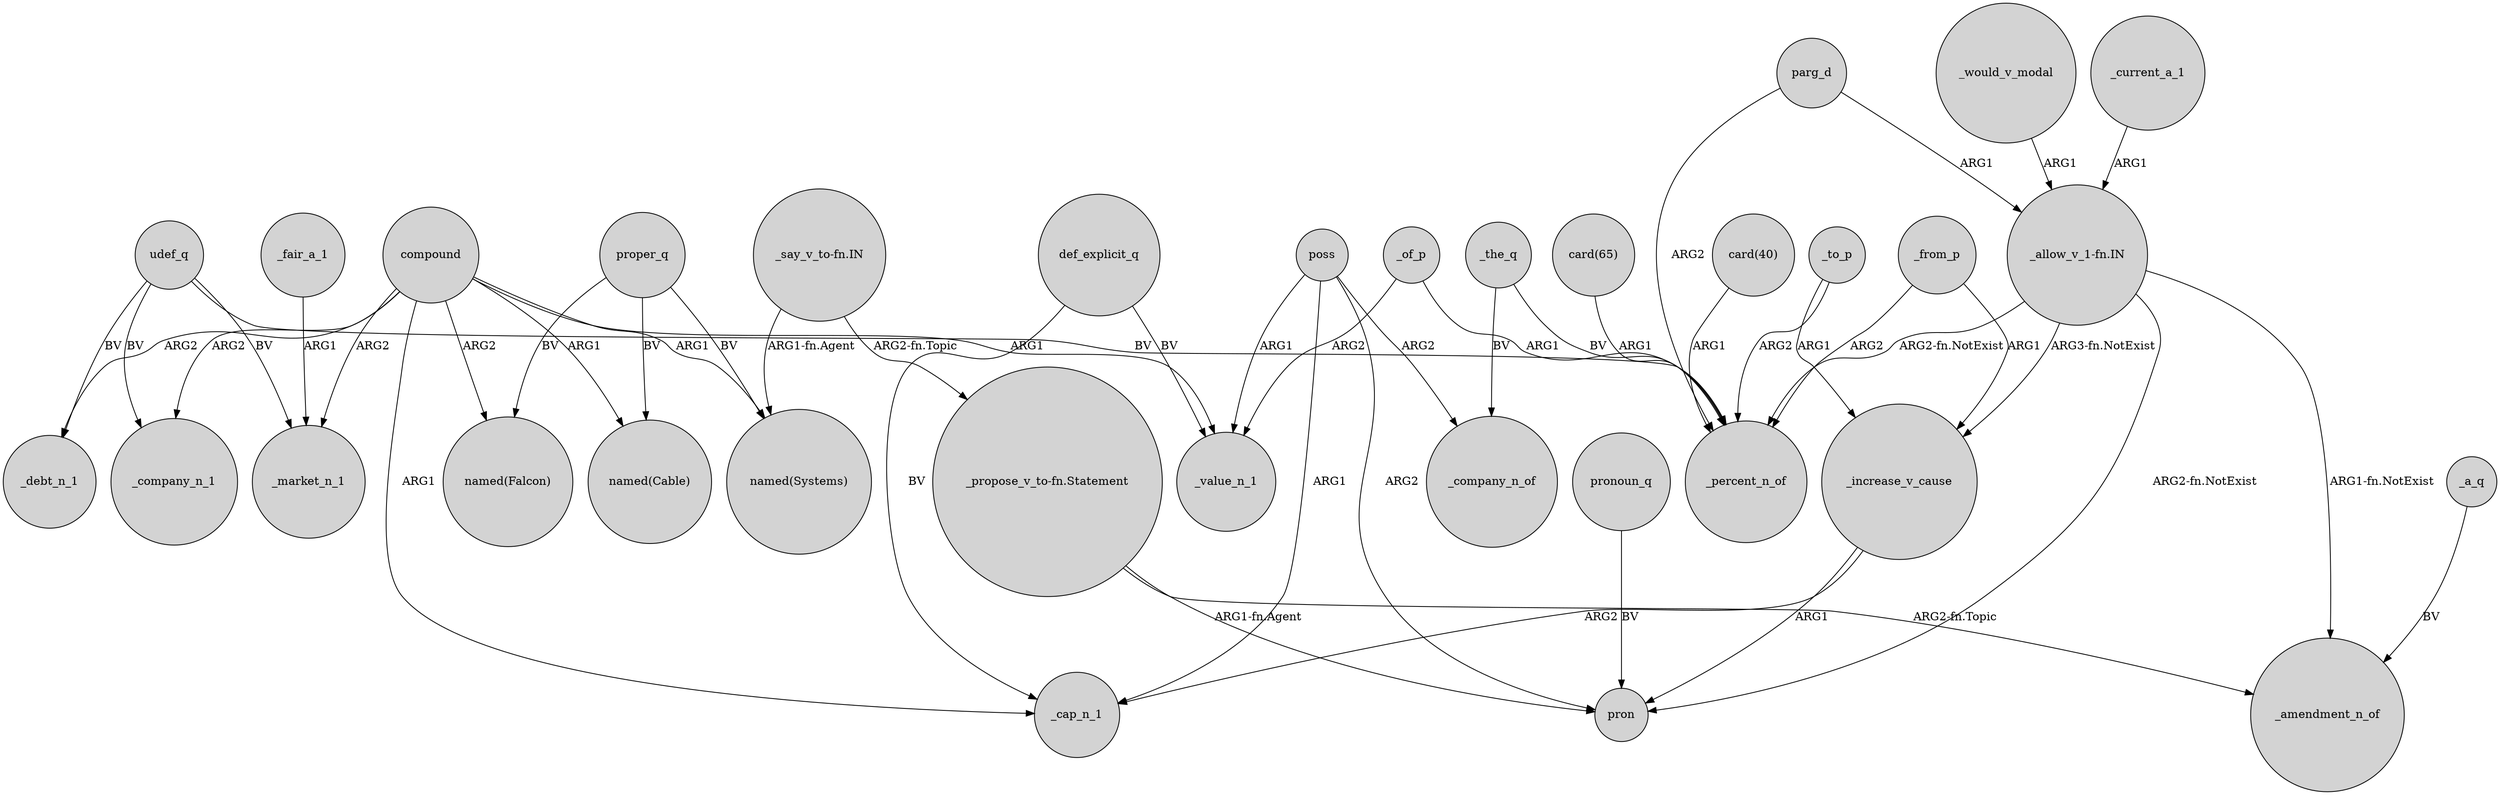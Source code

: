 digraph {
	node [shape=circle style=filled]
	def_explicit_q -> _value_n_1 [label=BV]
	compound -> _market_n_1 [label=ARG2]
	"_allow_v_1-fn.IN" -> _amendment_n_of [label="ARG1-fn.NotExist"]
	_increase_v_cause -> _cap_n_1 [label=ARG2]
	poss -> pron [label=ARG2]
	_a_q -> _amendment_n_of [label=BV]
	"_allow_v_1-fn.IN" -> pron [label="ARG2-fn.NotExist"]
	"_say_v_to-fn.IN" -> "_propose_v_to-fn.Statement" [label="ARG2-fn.Topic"]
	udef_q -> _debt_n_1 [label=BV]
	_to_p -> _increase_v_cause [label=ARG1]
	"_allow_v_1-fn.IN" -> _increase_v_cause [label="ARG3-fn.NotExist"]
	"card(40)" -> _percent_n_of [label=ARG1]
	compound -> _company_n_1 [label=ARG2]
	_increase_v_cause -> pron [label=ARG1]
	compound -> _debt_n_1 [label=ARG2]
	_from_p -> _increase_v_cause [label=ARG1]
	_current_a_1 -> "_allow_v_1-fn.IN" [label=ARG1]
	"_say_v_to-fn.IN" -> "named(Systems)" [label="ARG1-fn.Agent"]
	udef_q -> _market_n_1 [label=BV]
	poss -> _value_n_1 [label=ARG1]
	_fair_a_1 -> _market_n_1 [label=ARG1]
	_the_q -> _percent_n_of [label=BV]
	_the_q -> _company_n_of [label=BV]
	parg_d -> _percent_n_of [label=ARG2]
	_of_p -> _percent_n_of [label=ARG1]
	pronoun_q -> pron [label=BV]
	compound -> "named(Systems)" [label=ARG1]
	def_explicit_q -> _cap_n_1 [label=BV]
	compound -> "named(Cable)" [label=ARG1]
	proper_q -> "named(Cable)" [label=BV]
	"card(65)" -> _percent_n_of [label=ARG1]
	_would_v_modal -> "_allow_v_1-fn.IN" [label=ARG1]
	poss -> _cap_n_1 [label=ARG1]
	compound -> _cap_n_1 [label=ARG1]
	proper_q -> "named(Systems)" [label=BV]
	proper_q -> "named(Falcon)" [label=BV]
	"_allow_v_1-fn.IN" -> _percent_n_of [label="ARG2-fn.NotExist"]
	"_propose_v_to-fn.Statement" -> pron [label="ARG1-fn.Agent"]
	_to_p -> _percent_n_of [label=ARG2]
	compound -> "named(Falcon)" [label=ARG2]
	_of_p -> _value_n_1 [label=ARG2]
	poss -> _company_n_of [label=ARG2]
	_from_p -> _percent_n_of [label=ARG2]
	"_propose_v_to-fn.Statement" -> _amendment_n_of [label="ARG2-fn.Topic"]
	udef_q -> _percent_n_of [label=BV]
	parg_d -> "_allow_v_1-fn.IN" [label=ARG1]
	compound -> _value_n_1 [label=ARG1]
	udef_q -> _company_n_1 [label=BV]
}
